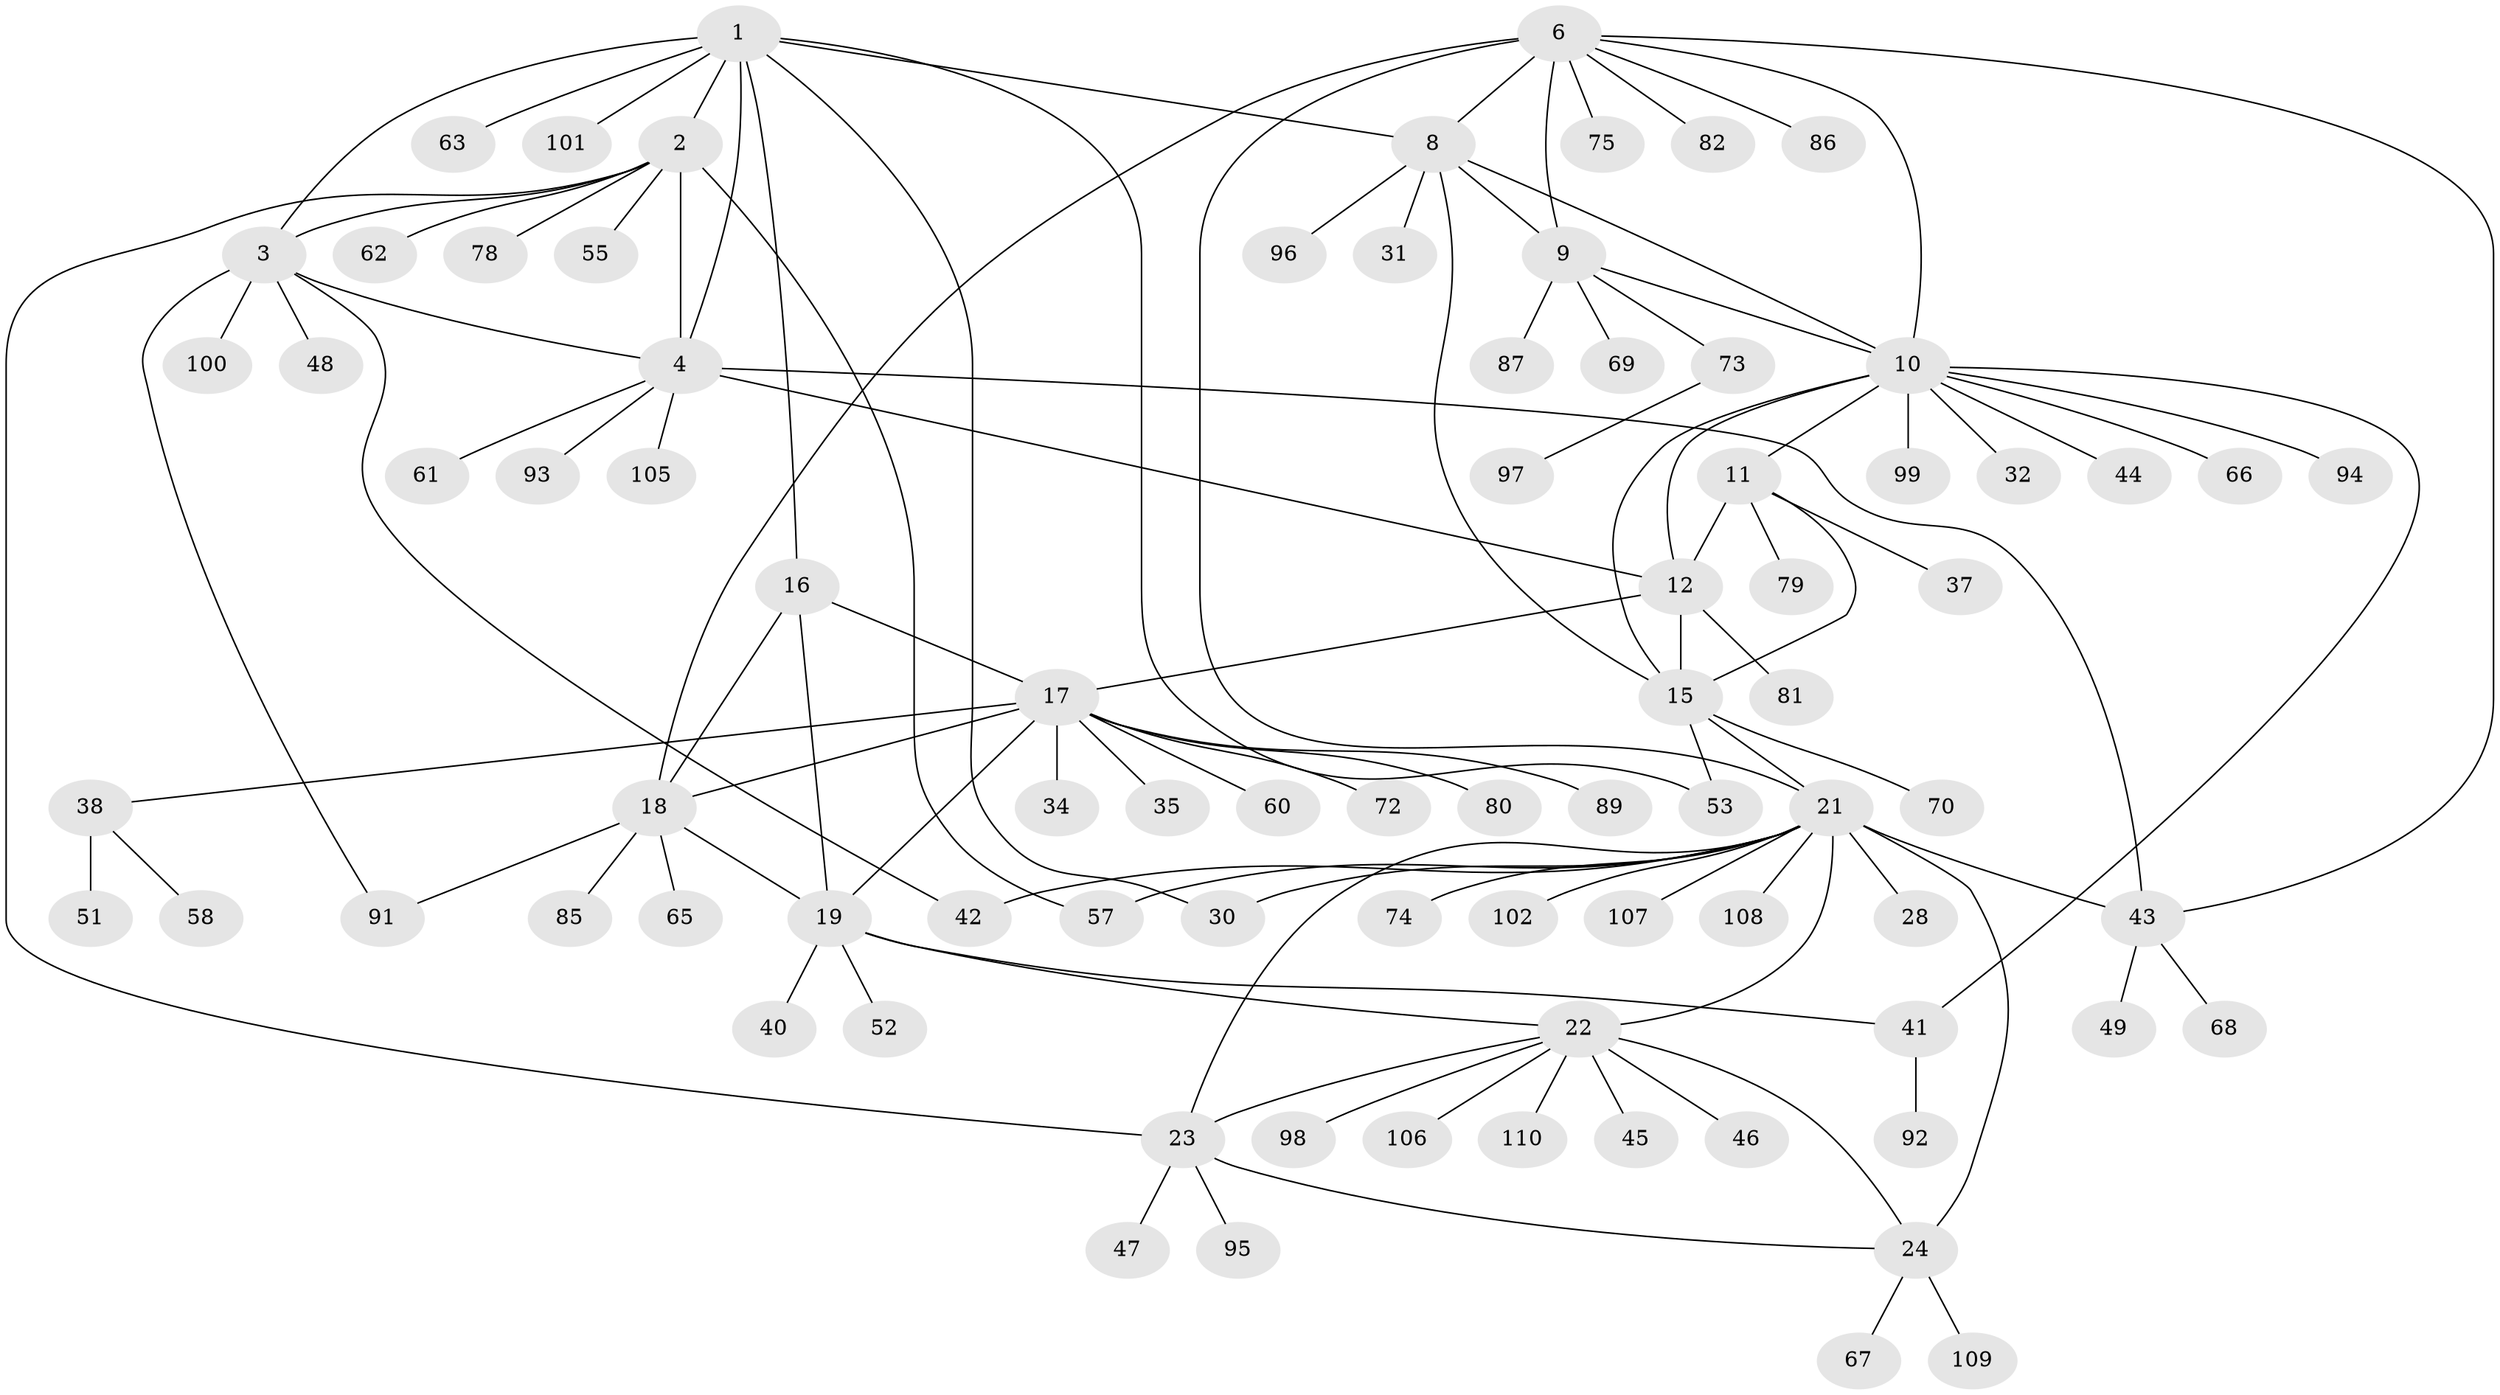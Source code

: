 // Generated by graph-tools (version 1.1) at 2025/24/03/03/25 07:24:16]
// undirected, 84 vertices, 113 edges
graph export_dot {
graph [start="1"]
  node [color=gray90,style=filled];
  1 [super="+5"];
  2 [super="+56"];
  3 [super="+84"];
  4 [super="+33"];
  6 [super="+7"];
  8 [super="+64"];
  9 [super="+29"];
  10 [super="+13"];
  11 [super="+71"];
  12 [super="+14"];
  15 [super="+83"];
  16 [super="+27"];
  17 [super="+59"];
  18 [super="+20"];
  19 [super="+36"];
  21 [super="+25"];
  22 [super="+26"];
  23 [super="+54"];
  24 [super="+39"];
  28;
  30 [super="+50"];
  31;
  32;
  34;
  35;
  37;
  38 [super="+76"];
  40;
  41 [super="+103"];
  42 [super="+90"];
  43 [super="+111"];
  44;
  45;
  46;
  47 [super="+77"];
  48 [super="+104"];
  49;
  51;
  52;
  53;
  55;
  57;
  58;
  60;
  61;
  62;
  63;
  65;
  66;
  67;
  68;
  69;
  70;
  72;
  73;
  74;
  75;
  78 [super="+88"];
  79;
  80;
  81;
  82;
  85;
  86;
  87;
  89;
  91;
  92;
  93;
  94;
  95;
  96;
  97;
  98;
  99;
  100;
  101;
  102;
  105;
  106;
  107;
  108;
  109;
  110;
  1 -- 2 [weight=2];
  1 -- 3 [weight=2];
  1 -- 4 [weight=2];
  1 -- 8;
  1 -- 16;
  1 -- 101;
  1 -- 53;
  1 -- 30;
  1 -- 63;
  2 -- 3;
  2 -- 4;
  2 -- 23;
  2 -- 55;
  2 -- 57;
  2 -- 62;
  2 -- 78;
  3 -- 4;
  3 -- 42;
  3 -- 48;
  3 -- 100;
  3 -- 91;
  4 -- 12;
  4 -- 43;
  4 -- 61;
  4 -- 93;
  4 -- 105;
  6 -- 8 [weight=2];
  6 -- 9 [weight=2];
  6 -- 10 [weight=2];
  6 -- 75;
  6 -- 82;
  6 -- 86;
  6 -- 21;
  6 -- 43;
  6 -- 18;
  8 -- 9;
  8 -- 10;
  8 -- 31;
  8 -- 96;
  8 -- 15;
  9 -- 10;
  9 -- 87;
  9 -- 73;
  9 -- 69;
  10 -- 41;
  10 -- 66;
  10 -- 32;
  10 -- 99;
  10 -- 11;
  10 -- 12 [weight=2];
  10 -- 44;
  10 -- 15;
  10 -- 94;
  11 -- 12 [weight=2];
  11 -- 15;
  11 -- 37;
  11 -- 79;
  12 -- 15 [weight=2];
  12 -- 17;
  12 -- 81;
  15 -- 21;
  15 -- 53;
  15 -- 70;
  16 -- 17;
  16 -- 18 [weight=2];
  16 -- 19;
  17 -- 18 [weight=2];
  17 -- 19;
  17 -- 34;
  17 -- 35;
  17 -- 38;
  17 -- 60;
  17 -- 72;
  17 -- 80;
  17 -- 89;
  18 -- 19 [weight=2];
  18 -- 65;
  18 -- 85;
  18 -- 91;
  19 -- 22;
  19 -- 40;
  19 -- 52;
  19 -- 41;
  21 -- 22 [weight=2];
  21 -- 23 [weight=2];
  21 -- 24 [weight=2];
  21 -- 28;
  21 -- 30;
  21 -- 57;
  21 -- 102;
  21 -- 107;
  21 -- 42;
  21 -- 43;
  21 -- 108;
  21 -- 74;
  22 -- 23;
  22 -- 24;
  22 -- 45;
  22 -- 46;
  22 -- 98;
  22 -- 106;
  22 -- 110;
  23 -- 24;
  23 -- 47;
  23 -- 95;
  24 -- 67;
  24 -- 109;
  38 -- 51;
  38 -- 58;
  41 -- 92;
  43 -- 49;
  43 -- 68;
  73 -- 97;
}
